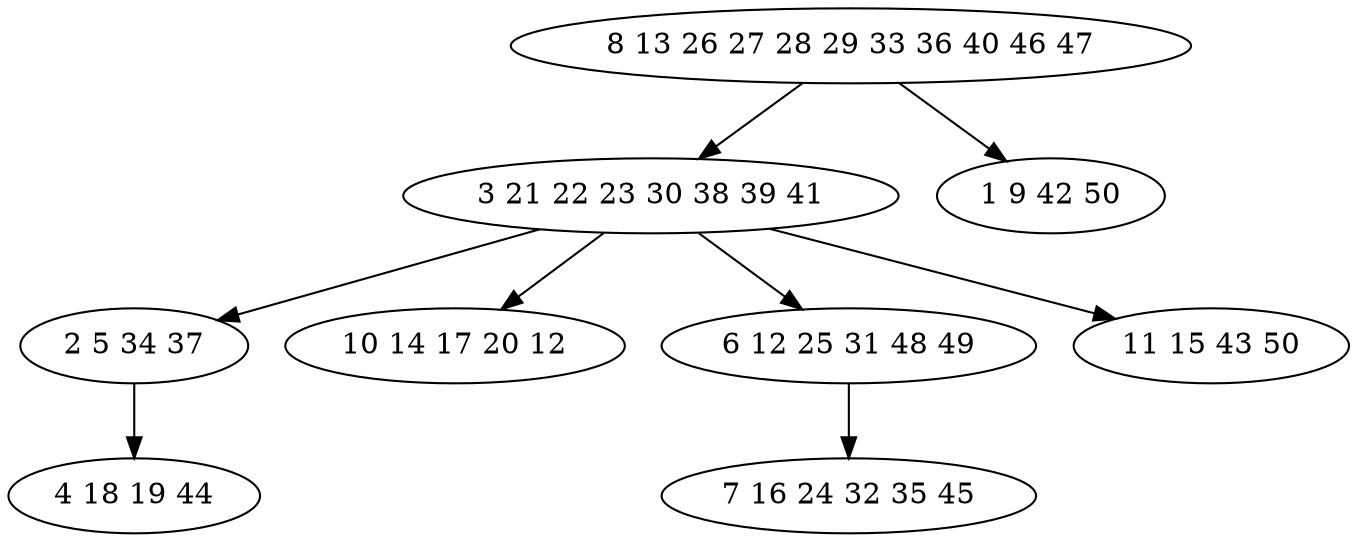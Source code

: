 digraph true_tree {
	"0" -> "1"
	"1" -> "2"
	"1" -> "3"
	"2" -> "4"
	"1" -> "5"
	"5" -> "6"
	"1" -> "7"
	"0" -> "8"
	"0" [label="8 13 26 27 28 29 33 36 40 46 47"];
	"1" [label="3 21 22 23 30 38 39 41"];
	"2" [label="2 5 34 37"];
	"3" [label="10 14 17 20 12"];
	"4" [label="4 18 19 44"];
	"5" [label="6 12 25 31 48 49"];
	"6" [label="7 16 24 32 35 45"];
	"7" [label="11 15 43 50"];
	"8" [label="1 9 42 50"];
}
